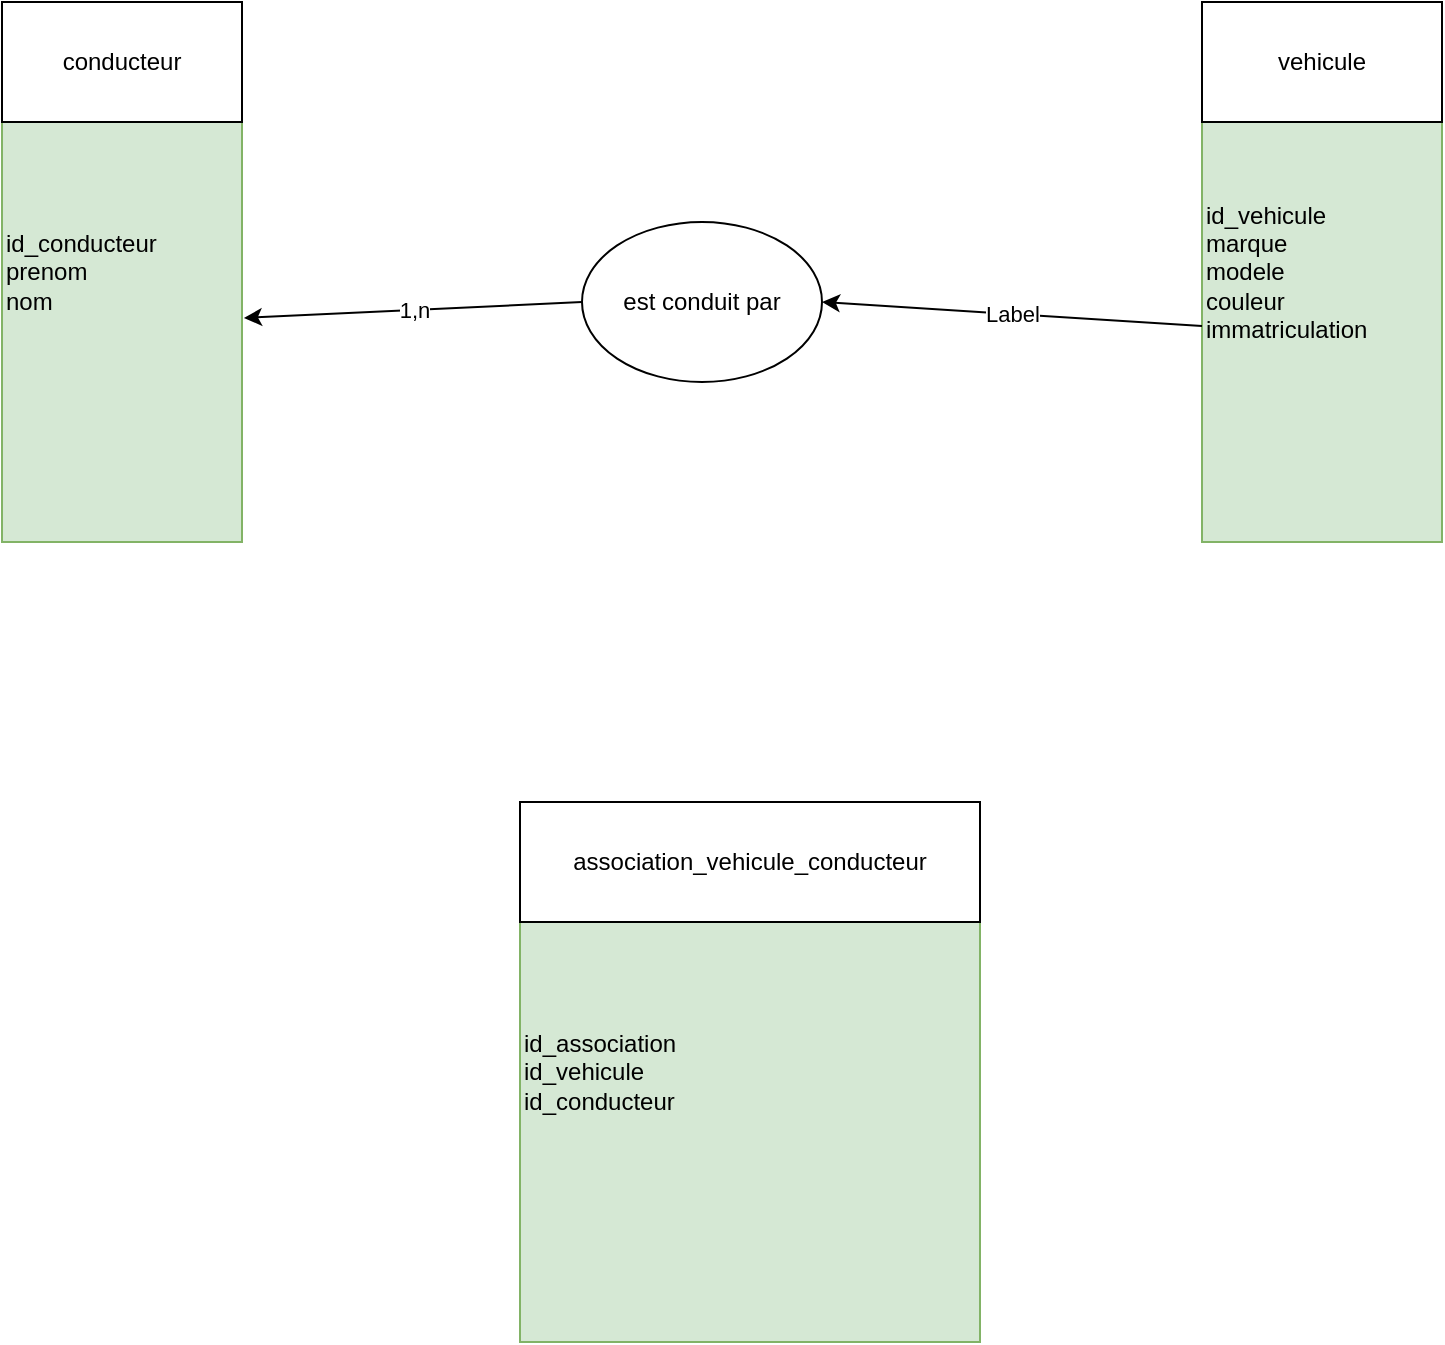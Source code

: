 <mxfile version="20.4.0" type="github">
  <diagram id="rXGdTFnwOXh6O6qmDT12" name="Page-1">
    <mxGraphModel dx="1422" dy="777" grid="1" gridSize="10" guides="1" tooltips="1" connect="1" arrows="1" fold="1" page="1" pageScale="1" pageWidth="827" pageHeight="1169" math="0" shadow="0">
      <root>
        <mxCell id="0" />
        <mxCell id="1" parent="0" />
        <mxCell id="ltqqr3VrsOdMrt5kDbMS-2" value="id_conducteur&lt;br&gt;prenom&lt;br&gt;nom" style="rounded=0;whiteSpace=wrap;html=1;fillColor=#d5e8d4;strokeColor=#82b366;align=left;" vertex="1" parent="1">
          <mxGeometry x="40" y="80" width="120" height="270" as="geometry" />
        </mxCell>
        <mxCell id="ltqqr3VrsOdMrt5kDbMS-3" value="conducteur" style="whiteSpace=wrap;html=1;" vertex="1" parent="1">
          <mxGeometry x="40" y="80" width="120" height="60" as="geometry" />
        </mxCell>
        <mxCell id="ltqqr3VrsOdMrt5kDbMS-4" value="id_vehicule&lt;br&gt;marque&lt;br&gt;modele&lt;br&gt;couleur&lt;br&gt;immatriculation&lt;br&gt;" style="rounded=0;whiteSpace=wrap;html=1;fillColor=#d5e8d4;strokeColor=#82b366;align=left;" vertex="1" parent="1">
          <mxGeometry x="640" y="80" width="120" height="270" as="geometry" />
        </mxCell>
        <mxCell id="ltqqr3VrsOdMrt5kDbMS-5" value="vehicule" style="whiteSpace=wrap;html=1;" vertex="1" parent="1">
          <mxGeometry x="640" y="80" width="120" height="60" as="geometry" />
        </mxCell>
        <mxCell id="ltqqr3VrsOdMrt5kDbMS-6" value="id_association&lt;br&gt;id_vehicule&lt;br&gt;id_conducteur" style="rounded=0;whiteSpace=wrap;html=1;fillColor=#d5e8d4;strokeColor=#82b366;align=left;" vertex="1" parent="1">
          <mxGeometry x="299" y="480" width="230" height="270" as="geometry" />
        </mxCell>
        <mxCell id="ltqqr3VrsOdMrt5kDbMS-7" value="association_vehicule_conducteur" style="whiteSpace=wrap;html=1;" vertex="1" parent="1">
          <mxGeometry x="299" y="480" width="230" height="60" as="geometry" />
        </mxCell>
        <mxCell id="ltqqr3VrsOdMrt5kDbMS-12" value="est conduit par" style="ellipse;whiteSpace=wrap;html=1;" vertex="1" parent="1">
          <mxGeometry x="330" y="190" width="120" height="80" as="geometry" />
        </mxCell>
        <mxCell id="ltqqr3VrsOdMrt5kDbMS-13" value="" style="endArrow=classic;html=1;rounded=0;entryX=1.008;entryY=0.585;entryDx=0;entryDy=0;entryPerimeter=0;exitX=0;exitY=0.5;exitDx=0;exitDy=0;" edge="1" parent="1" source="ltqqr3VrsOdMrt5kDbMS-12" target="ltqqr3VrsOdMrt5kDbMS-2">
          <mxGeometry relative="1" as="geometry">
            <mxPoint x="330" y="440" as="sourcePoint" />
            <mxPoint x="490" y="440" as="targetPoint" />
          </mxGeometry>
        </mxCell>
        <mxCell id="ltqqr3VrsOdMrt5kDbMS-14" value="1,n" style="edgeLabel;resizable=0;html=1;align=center;verticalAlign=middle;" connectable="0" vertex="1" parent="ltqqr3VrsOdMrt5kDbMS-13">
          <mxGeometry relative="1" as="geometry" />
        </mxCell>
        <mxCell id="ltqqr3VrsOdMrt5kDbMS-17" value="" style="endArrow=classic;html=1;rounded=0;entryX=1;entryY=0.5;entryDx=0;entryDy=0;exitX=0;exitY=0.6;exitDx=0;exitDy=0;exitPerimeter=0;" edge="1" parent="1" source="ltqqr3VrsOdMrt5kDbMS-4" target="ltqqr3VrsOdMrt5kDbMS-12">
          <mxGeometry relative="1" as="geometry">
            <mxPoint x="330" y="440" as="sourcePoint" />
            <mxPoint x="490" y="440" as="targetPoint" />
          </mxGeometry>
        </mxCell>
        <mxCell id="ltqqr3VrsOdMrt5kDbMS-18" value="Label" style="edgeLabel;resizable=0;html=1;align=center;verticalAlign=middle;" connectable="0" vertex="1" parent="ltqqr3VrsOdMrt5kDbMS-17">
          <mxGeometry relative="1" as="geometry" />
        </mxCell>
      </root>
    </mxGraphModel>
  </diagram>
</mxfile>
